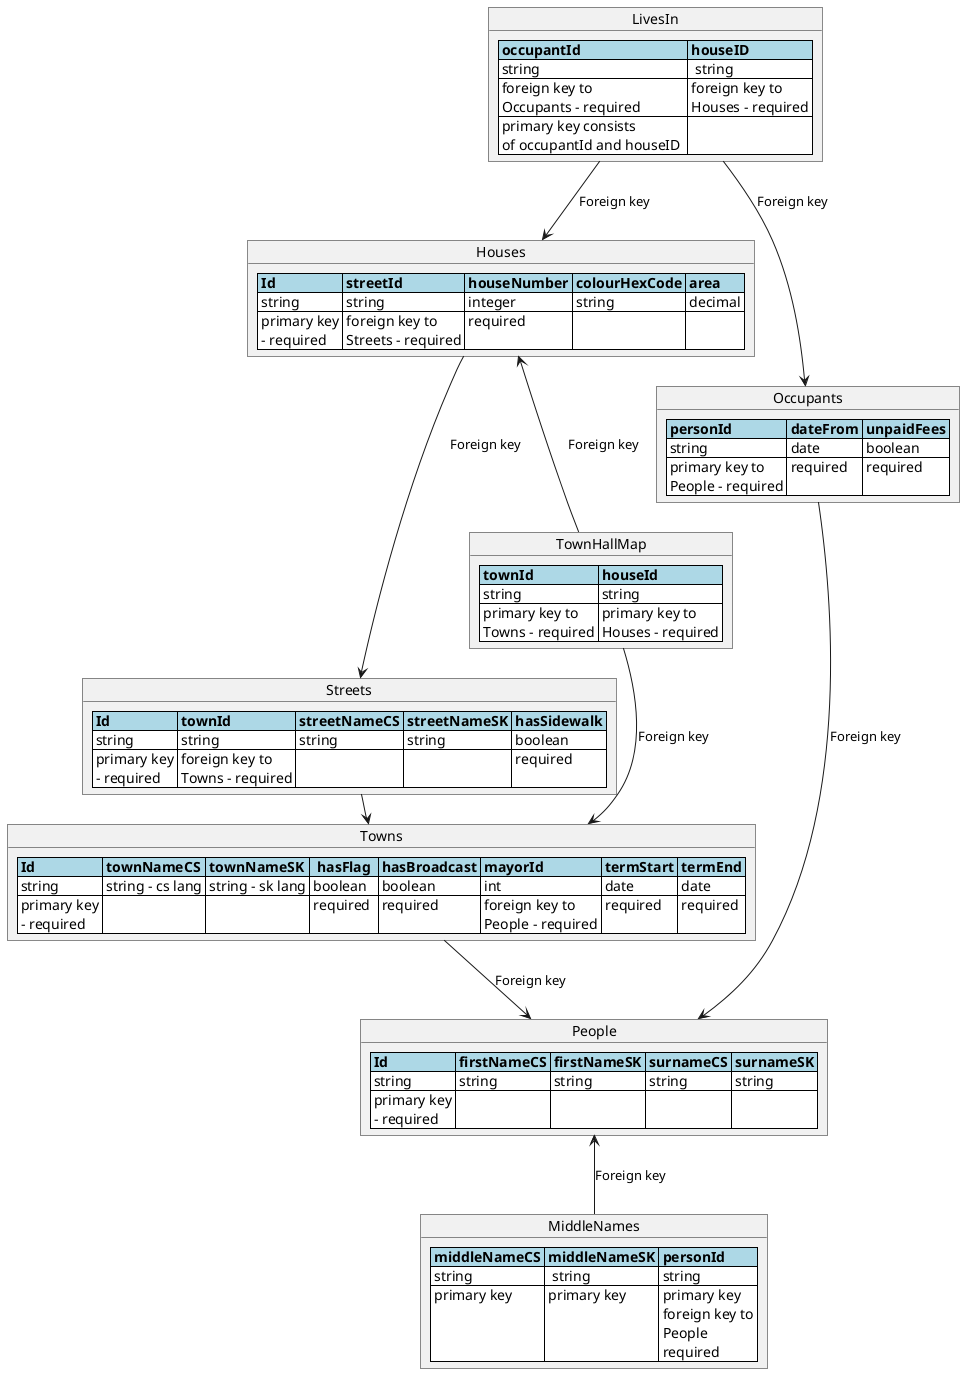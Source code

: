 @startuml townDiagram

hide circle

object Towns {
  <#lightblue,#black>|= Id |= townNameCS |= townNameSK |=  hasFlag  |= hasBroadcast |= mayorId |= termStart |= termEnd |
  <#white>| string | string - cs lang | string - sk lang | boolean | boolean | int | date | date |
  <#white>| primary key \n - required | | | required | required | foreign key to \n People - required | required | required |
}

object People {
  <#lightblue,#black>|= Id |= firstNameCS |= firstNameSK |= surnameCS |= surnameSK |
  <#white>| string | string | string | string | string |
  <#white>| primary key \n - required | | | | |
}

object LivesIn {
  <#lightblue,#black>|= occupantId |= houseID |
  <#white>| string |  string |
  <#white>| foreign key to \n Occupants - required | foreign key to \n Houses - required |
  <#white>| primary key consists \n of occupantId and houseID  | |
}

object MiddleNames {
  <#lightblue,#black>|= middleNameCS |= middleNameSK |= personId |
  <#white>| string |  string | string |
  <#white>| primary key  | primary key | primary key \n foreign key to \n People \n required |
}

object Occupants {
  <#lightblue,#black>|= personId |= dateFrom |= unpaidFees |
  <#white>| string | date | boolean |
  <#white>| primary key to \n People - required | required | required |
}

object TownHallMap {
  <#lightblue,#black>|= townId |= houseId |
  <#white>| string | string |
  <#white>| primary key to \n Towns - required | primary key to \n Houses - required | date \n - required | boolean \n - required |
}

' TODO: the same problem with streetName and langs
object Streets {
  <#lightblue,#black>|= Id |= townId |= streetNameCS |= streetNameSK |= hasSidewalk |
  <#white>| string | string | string | string | boolean |
  <#white>| primary key \n - required | foreign key to \n Towns - required | | | required |
}

object Houses {
  <#lightblue,#black>|= Id |= streetId |= houseNumber |= colourHexCode |= area |
  <#white>| string | string | integer | string | decimal |
  <#white>| primary key \n - required | foreign key to \n Streets - required | required | | |
}

Occupants -d-> People : "Foreign key"
Houses -d-> Streets : "Foreign key"
Streets -> Towns : "Foreign key"
Towns -d-> People : "Foreign key"
MiddleNames -u-> People : "Foreign key"
TownHallMap --> Towns : "Foreign key"
TownHallMap -u-> Houses : "Foreign key"
LivesIn --> Occupants : "Foreign key"
LivesIn --> Houses : "Foreign key"





@enduml